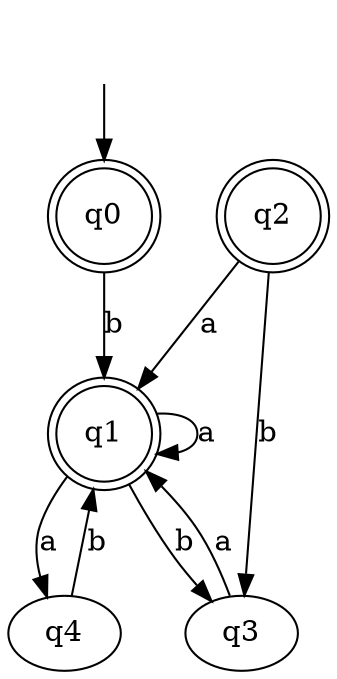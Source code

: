 digraph {
	start [style = "invis"]
	start -> "q0"
	"q0" [shape=doublecircle]
	"q1" [shape=doublecircle]
	"q0" -> "q1" [label = "b"]
	"q4"
	"q1" -> "q4" [label = "a"]
	"q1" -> "q1" [label = "a"]
	"q3"
	"q1" -> "q3" [label = "b"]
	"q4" -> "q1" [label = "b"]
	"q2" [shape=doublecircle]
	"q2" -> "q1" [label = "a"]
	"q2" -> "q3" [label = "b"]
	"q3" -> "q1" [label = "a"]
}